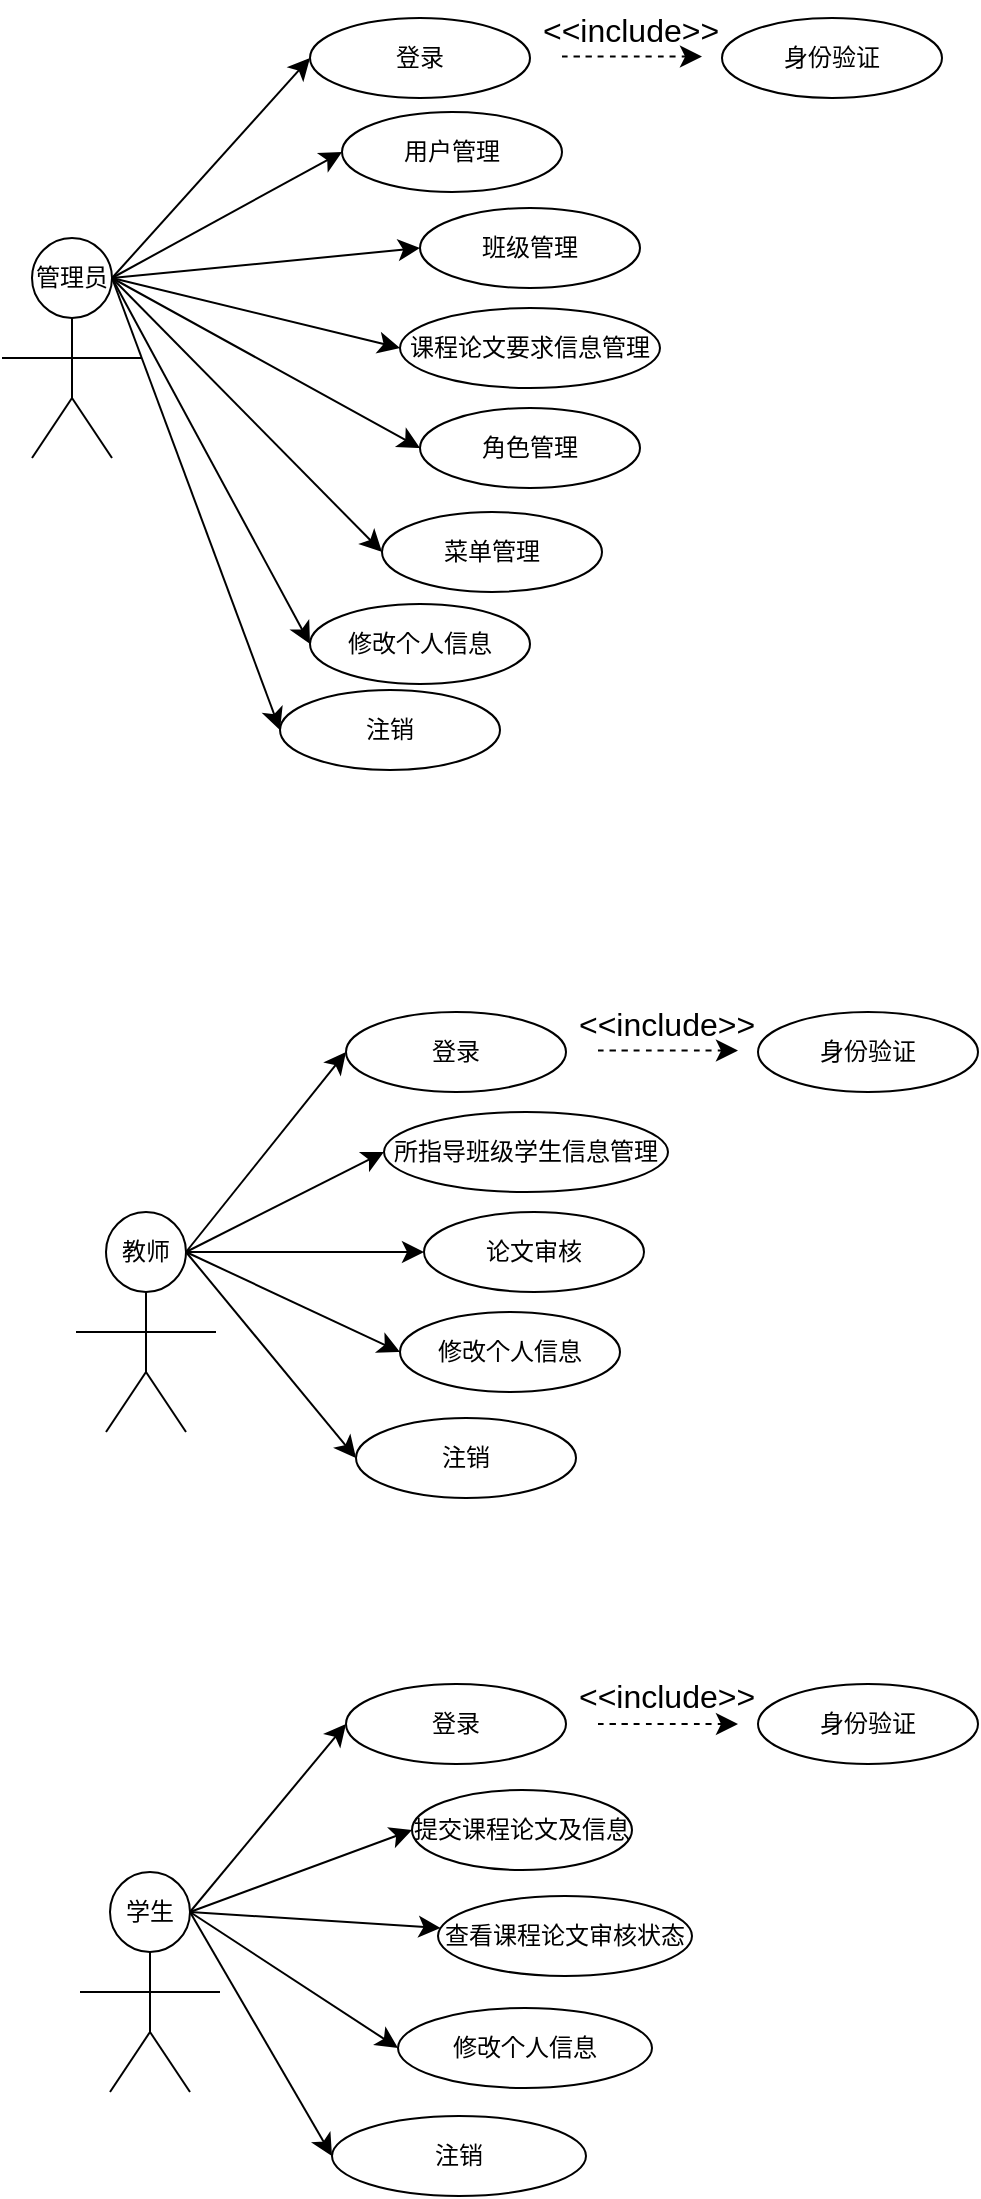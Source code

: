 <mxfile version="24.2.7" type="github">
  <diagram name="第 1 页" id="UQFz4RQ5BdOQuQtkXWNA">
    <mxGraphModel dx="2054" dy="1144" grid="1" gridSize="10" guides="0" tooltips="1" connect="1" arrows="1" fold="1" page="1" pageScale="1" pageWidth="827" pageHeight="1169" math="0" shadow="0">
      <root>
        <mxCell id="0" />
        <mxCell id="1" parent="0" />
        <mxCell id="vQjdyIGuHmJ7jAZlMQCY-8" value="" style="group" vertex="1" connectable="0" parent="1">
          <mxGeometry x="113" y="302" width="70" height="110" as="geometry" />
        </mxCell>
        <mxCell id="vQjdyIGuHmJ7jAZlMQCY-1" value="管理员" style="ellipse;whiteSpace=wrap;html=1;aspect=fixed;" vertex="1" parent="vQjdyIGuHmJ7jAZlMQCY-8">
          <mxGeometry x="15" width="40" height="40" as="geometry" />
        </mxCell>
        <mxCell id="vQjdyIGuHmJ7jAZlMQCY-2" value="" style="endArrow=none;html=1;rounded=0;fontSize=12;startSize=8;endSize=8;curved=1;" edge="1" parent="vQjdyIGuHmJ7jAZlMQCY-8">
          <mxGeometry width="50" height="50" relative="1" as="geometry">
            <mxPoint y="60" as="sourcePoint" />
            <mxPoint x="70" y="60" as="targetPoint" />
          </mxGeometry>
        </mxCell>
        <mxCell id="vQjdyIGuHmJ7jAZlMQCY-5" value="" style="endArrow=none;html=1;rounded=0;fontSize=12;startSize=8;endSize=8;curved=1;entryX=0.5;entryY=1;entryDx=0;entryDy=0;" edge="1" parent="vQjdyIGuHmJ7jAZlMQCY-8" target="vQjdyIGuHmJ7jAZlMQCY-1">
          <mxGeometry width="50" height="50" relative="1" as="geometry">
            <mxPoint x="35" y="80" as="sourcePoint" />
            <mxPoint x="85" y="70" as="targetPoint" />
          </mxGeometry>
        </mxCell>
        <mxCell id="vQjdyIGuHmJ7jAZlMQCY-6" value="" style="endArrow=none;html=1;rounded=0;fontSize=12;startSize=8;endSize=8;curved=1;" edge="1" parent="vQjdyIGuHmJ7jAZlMQCY-8">
          <mxGeometry width="50" height="50" relative="1" as="geometry">
            <mxPoint x="15" y="110" as="sourcePoint" />
            <mxPoint x="35" y="80" as="targetPoint" />
          </mxGeometry>
        </mxCell>
        <mxCell id="vQjdyIGuHmJ7jAZlMQCY-7" value="" style="endArrow=none;html=1;rounded=0;fontSize=12;startSize=8;endSize=8;curved=1;" edge="1" parent="vQjdyIGuHmJ7jAZlMQCY-8">
          <mxGeometry width="50" height="50" relative="1" as="geometry">
            <mxPoint x="55" y="110" as="sourcePoint" />
            <mxPoint x="35" y="80" as="targetPoint" />
          </mxGeometry>
        </mxCell>
        <mxCell id="vQjdyIGuHmJ7jAZlMQCY-9" value="" style="group" vertex="1" connectable="0" parent="1">
          <mxGeometry x="150" y="789" width="70" height="110" as="geometry" />
        </mxCell>
        <mxCell id="vQjdyIGuHmJ7jAZlMQCY-10" value="教师" style="ellipse;whiteSpace=wrap;html=1;aspect=fixed;" vertex="1" parent="vQjdyIGuHmJ7jAZlMQCY-9">
          <mxGeometry x="15" width="40" height="40" as="geometry" />
        </mxCell>
        <mxCell id="vQjdyIGuHmJ7jAZlMQCY-11" value="" style="endArrow=none;html=1;rounded=0;fontSize=12;startSize=8;endSize=8;curved=1;" edge="1" parent="vQjdyIGuHmJ7jAZlMQCY-9">
          <mxGeometry width="50" height="50" relative="1" as="geometry">
            <mxPoint y="60" as="sourcePoint" />
            <mxPoint x="70" y="60" as="targetPoint" />
          </mxGeometry>
        </mxCell>
        <mxCell id="vQjdyIGuHmJ7jAZlMQCY-12" value="" style="endArrow=none;html=1;rounded=0;fontSize=12;startSize=8;endSize=8;curved=1;entryX=0.5;entryY=1;entryDx=0;entryDy=0;" edge="1" parent="vQjdyIGuHmJ7jAZlMQCY-9" target="vQjdyIGuHmJ7jAZlMQCY-10">
          <mxGeometry width="50" height="50" relative="1" as="geometry">
            <mxPoint x="35" y="80" as="sourcePoint" />
            <mxPoint x="85" y="70" as="targetPoint" />
          </mxGeometry>
        </mxCell>
        <mxCell id="vQjdyIGuHmJ7jAZlMQCY-13" value="" style="endArrow=none;html=1;rounded=0;fontSize=12;startSize=8;endSize=8;curved=1;" edge="1" parent="vQjdyIGuHmJ7jAZlMQCY-9">
          <mxGeometry width="50" height="50" relative="1" as="geometry">
            <mxPoint x="15" y="110" as="sourcePoint" />
            <mxPoint x="35" y="80" as="targetPoint" />
          </mxGeometry>
        </mxCell>
        <mxCell id="vQjdyIGuHmJ7jAZlMQCY-14" value="" style="endArrow=none;html=1;rounded=0;fontSize=12;startSize=8;endSize=8;curved=1;" edge="1" parent="vQjdyIGuHmJ7jAZlMQCY-9">
          <mxGeometry width="50" height="50" relative="1" as="geometry">
            <mxPoint x="55" y="110" as="sourcePoint" />
            <mxPoint x="35" y="80" as="targetPoint" />
          </mxGeometry>
        </mxCell>
        <mxCell id="vQjdyIGuHmJ7jAZlMQCY-21" value="" style="group" vertex="1" connectable="0" parent="1">
          <mxGeometry x="152" y="1119" width="70" height="110" as="geometry" />
        </mxCell>
        <mxCell id="vQjdyIGuHmJ7jAZlMQCY-22" value="学生" style="ellipse;whiteSpace=wrap;html=1;aspect=fixed;" vertex="1" parent="vQjdyIGuHmJ7jAZlMQCY-21">
          <mxGeometry x="15" width="40" height="40" as="geometry" />
        </mxCell>
        <mxCell id="vQjdyIGuHmJ7jAZlMQCY-23" value="" style="endArrow=none;html=1;rounded=0;fontSize=12;startSize=8;endSize=8;curved=1;" edge="1" parent="vQjdyIGuHmJ7jAZlMQCY-21">
          <mxGeometry width="50" height="50" relative="1" as="geometry">
            <mxPoint y="60" as="sourcePoint" />
            <mxPoint x="70" y="60" as="targetPoint" />
          </mxGeometry>
        </mxCell>
        <mxCell id="vQjdyIGuHmJ7jAZlMQCY-24" value="" style="endArrow=none;html=1;rounded=0;fontSize=12;startSize=8;endSize=8;curved=1;entryX=0.5;entryY=1;entryDx=0;entryDy=0;" edge="1" parent="vQjdyIGuHmJ7jAZlMQCY-21" target="vQjdyIGuHmJ7jAZlMQCY-22">
          <mxGeometry width="50" height="50" relative="1" as="geometry">
            <mxPoint x="35" y="80" as="sourcePoint" />
            <mxPoint x="85" y="70" as="targetPoint" />
          </mxGeometry>
        </mxCell>
        <mxCell id="vQjdyIGuHmJ7jAZlMQCY-25" value="" style="endArrow=none;html=1;rounded=0;fontSize=12;startSize=8;endSize=8;curved=1;" edge="1" parent="vQjdyIGuHmJ7jAZlMQCY-21">
          <mxGeometry width="50" height="50" relative="1" as="geometry">
            <mxPoint x="15" y="110" as="sourcePoint" />
            <mxPoint x="35" y="80" as="targetPoint" />
          </mxGeometry>
        </mxCell>
        <mxCell id="vQjdyIGuHmJ7jAZlMQCY-26" value="" style="endArrow=none;html=1;rounded=0;fontSize=12;startSize=8;endSize=8;curved=1;" edge="1" parent="vQjdyIGuHmJ7jAZlMQCY-21">
          <mxGeometry width="50" height="50" relative="1" as="geometry">
            <mxPoint x="55" y="110" as="sourcePoint" />
            <mxPoint x="35" y="80" as="targetPoint" />
          </mxGeometry>
        </mxCell>
        <mxCell id="vQjdyIGuHmJ7jAZlMQCY-28" value="用户管理" style="ellipse;whiteSpace=wrap;html=1;" vertex="1" parent="1">
          <mxGeometry x="283" y="239" width="110" height="40" as="geometry" />
        </mxCell>
        <mxCell id="vQjdyIGuHmJ7jAZlMQCY-29" style="edgeStyle=none;curved=1;rounded=0;orthogonalLoop=1;jettySize=auto;html=1;exitX=1;exitY=0.5;exitDx=0;exitDy=0;entryX=0;entryY=0.5;entryDx=0;entryDy=0;fontSize=12;startSize=8;endSize=8;" edge="1" parent="1" source="vQjdyIGuHmJ7jAZlMQCY-1" target="vQjdyIGuHmJ7jAZlMQCY-28">
          <mxGeometry relative="1" as="geometry" />
        </mxCell>
        <mxCell id="vQjdyIGuHmJ7jAZlMQCY-31" value="班级管理" style="ellipse;whiteSpace=wrap;html=1;" vertex="1" parent="1">
          <mxGeometry x="322" y="287" width="110" height="40" as="geometry" />
        </mxCell>
        <mxCell id="vQjdyIGuHmJ7jAZlMQCY-30" style="edgeStyle=none;curved=1;rounded=0;orthogonalLoop=1;jettySize=auto;html=1;exitX=1;exitY=0.5;exitDx=0;exitDy=0;fontSize=12;startSize=8;endSize=8;entryX=0;entryY=0.5;entryDx=0;entryDy=0;" edge="1" parent="1" source="vQjdyIGuHmJ7jAZlMQCY-1" target="vQjdyIGuHmJ7jAZlMQCY-31">
          <mxGeometry relative="1" as="geometry">
            <mxPoint x="278" y="322.0" as="targetPoint" />
          </mxGeometry>
        </mxCell>
        <mxCell id="vQjdyIGuHmJ7jAZlMQCY-32" value="课程论文要求信息管理" style="ellipse;whiteSpace=wrap;html=1;" vertex="1" parent="1">
          <mxGeometry x="312" y="337" width="130" height="40" as="geometry" />
        </mxCell>
        <mxCell id="vQjdyIGuHmJ7jAZlMQCY-33" style="edgeStyle=none;curved=1;rounded=0;orthogonalLoop=1;jettySize=auto;html=1;exitX=1;exitY=0.5;exitDx=0;exitDy=0;entryX=0;entryY=0.5;entryDx=0;entryDy=0;fontSize=12;startSize=8;endSize=8;" edge="1" parent="1" source="vQjdyIGuHmJ7jAZlMQCY-1" target="vQjdyIGuHmJ7jAZlMQCY-32">
          <mxGeometry relative="1" as="geometry" />
        </mxCell>
        <mxCell id="vQjdyIGuHmJ7jAZlMQCY-34" value="角色管理" style="ellipse;whiteSpace=wrap;html=1;" vertex="1" parent="1">
          <mxGeometry x="322" y="387" width="110" height="40" as="geometry" />
        </mxCell>
        <mxCell id="vQjdyIGuHmJ7jAZlMQCY-35" style="edgeStyle=none;curved=1;rounded=0;orthogonalLoop=1;jettySize=auto;html=1;exitX=1;exitY=0.5;exitDx=0;exitDy=0;entryX=0;entryY=0.5;entryDx=0;entryDy=0;fontSize=12;startSize=8;endSize=8;" edge="1" parent="1" source="vQjdyIGuHmJ7jAZlMQCY-1" target="vQjdyIGuHmJ7jAZlMQCY-34">
          <mxGeometry relative="1" as="geometry" />
        </mxCell>
        <mxCell id="vQjdyIGuHmJ7jAZlMQCY-36" value="菜单管理" style="ellipse;whiteSpace=wrap;html=1;" vertex="1" parent="1">
          <mxGeometry x="303" y="439" width="110" height="40" as="geometry" />
        </mxCell>
        <mxCell id="vQjdyIGuHmJ7jAZlMQCY-37" style="edgeStyle=none;curved=1;rounded=0;orthogonalLoop=1;jettySize=auto;html=1;exitX=1;exitY=0.5;exitDx=0;exitDy=0;entryX=0;entryY=0.5;entryDx=0;entryDy=0;fontSize=12;startSize=8;endSize=8;" edge="1" parent="1" source="vQjdyIGuHmJ7jAZlMQCY-1" target="vQjdyIGuHmJ7jAZlMQCY-36">
          <mxGeometry relative="1" as="geometry" />
        </mxCell>
        <mxCell id="vQjdyIGuHmJ7jAZlMQCY-38" value="登录" style="ellipse;whiteSpace=wrap;html=1;" vertex="1" parent="1">
          <mxGeometry x="267" y="192" width="110" height="40" as="geometry" />
        </mxCell>
        <mxCell id="vQjdyIGuHmJ7jAZlMQCY-40" style="edgeStyle=none;curved=1;rounded=0;orthogonalLoop=1;jettySize=auto;html=1;exitX=1;exitY=0.5;exitDx=0;exitDy=0;entryX=0;entryY=0.5;entryDx=0;entryDy=0;fontSize=12;startSize=8;endSize=8;" edge="1" parent="1" source="vQjdyIGuHmJ7jAZlMQCY-1" target="vQjdyIGuHmJ7jAZlMQCY-38">
          <mxGeometry relative="1" as="geometry" />
        </mxCell>
        <mxCell id="vQjdyIGuHmJ7jAZlMQCY-43" value="" style="endArrow=classic;html=1;rounded=0;fontSize=12;startSize=8;endSize=8;curved=1;dashed=1;" edge="1" parent="1">
          <mxGeometry width="50" height="50" relative="1" as="geometry">
            <mxPoint x="393" y="211.29" as="sourcePoint" />
            <mxPoint x="463" y="211.29" as="targetPoint" />
          </mxGeometry>
        </mxCell>
        <mxCell id="vQjdyIGuHmJ7jAZlMQCY-44" value="身份验证" style="ellipse;whiteSpace=wrap;html=1;" vertex="1" parent="1">
          <mxGeometry x="473" y="192" width="110" height="40" as="geometry" />
        </mxCell>
        <mxCell id="vQjdyIGuHmJ7jAZlMQCY-45" value="&amp;lt;&amp;lt;include&amp;gt;&amp;gt;" style="text;html=1;align=center;verticalAlign=middle;resizable=0;points=[];autosize=1;strokeColor=none;fillColor=none;fontSize=16;" vertex="1" parent="1">
          <mxGeometry x="372" y="183" width="110" height="30" as="geometry" />
        </mxCell>
        <mxCell id="vQjdyIGuHmJ7jAZlMQCY-46" value="修改个人信息" style="ellipse;whiteSpace=wrap;html=1;" vertex="1" parent="1">
          <mxGeometry x="267" y="485" width="110" height="40" as="geometry" />
        </mxCell>
        <mxCell id="vQjdyIGuHmJ7jAZlMQCY-47" style="edgeStyle=none;curved=1;rounded=0;orthogonalLoop=1;jettySize=auto;html=1;exitX=1;exitY=0.5;exitDx=0;exitDy=0;entryX=0;entryY=0.5;entryDx=0;entryDy=0;fontSize=12;startSize=8;endSize=8;" edge="1" parent="1" source="vQjdyIGuHmJ7jAZlMQCY-1" target="vQjdyIGuHmJ7jAZlMQCY-46">
          <mxGeometry relative="1" as="geometry" />
        </mxCell>
        <mxCell id="vQjdyIGuHmJ7jAZlMQCY-48" value="登录" style="ellipse;whiteSpace=wrap;html=1;" vertex="1" parent="1">
          <mxGeometry x="285" y="689" width="110" height="40" as="geometry" />
        </mxCell>
        <mxCell id="vQjdyIGuHmJ7jAZlMQCY-49" value="" style="endArrow=classic;html=1;rounded=0;fontSize=12;startSize=8;endSize=8;curved=1;dashed=1;" edge="1" parent="1">
          <mxGeometry width="50" height="50" relative="1" as="geometry">
            <mxPoint x="411" y="708.29" as="sourcePoint" />
            <mxPoint x="481" y="708.29" as="targetPoint" />
          </mxGeometry>
        </mxCell>
        <mxCell id="vQjdyIGuHmJ7jAZlMQCY-50" value="身份验证" style="ellipse;whiteSpace=wrap;html=1;" vertex="1" parent="1">
          <mxGeometry x="491" y="689" width="110" height="40" as="geometry" />
        </mxCell>
        <mxCell id="vQjdyIGuHmJ7jAZlMQCY-51" value="&amp;lt;&amp;lt;include&amp;gt;&amp;gt;" style="text;html=1;align=center;verticalAlign=middle;resizable=0;points=[];autosize=1;strokeColor=none;fillColor=none;fontSize=16;" vertex="1" parent="1">
          <mxGeometry x="390" y="680" width="110" height="30" as="geometry" />
        </mxCell>
        <mxCell id="vQjdyIGuHmJ7jAZlMQCY-52" style="edgeStyle=none;curved=1;rounded=0;orthogonalLoop=1;jettySize=auto;html=1;exitX=1;exitY=0.5;exitDx=0;exitDy=0;entryX=0;entryY=0.5;entryDx=0;entryDy=0;fontSize=12;startSize=8;endSize=8;" edge="1" parent="1" source="vQjdyIGuHmJ7jAZlMQCY-10" target="vQjdyIGuHmJ7jAZlMQCY-48">
          <mxGeometry relative="1" as="geometry" />
        </mxCell>
        <mxCell id="vQjdyIGuHmJ7jAZlMQCY-53" value="所指导班级学生信息管理" style="ellipse;whiteSpace=wrap;html=1;" vertex="1" parent="1">
          <mxGeometry x="304" y="739" width="142" height="40" as="geometry" />
        </mxCell>
        <mxCell id="vQjdyIGuHmJ7jAZlMQCY-54" style="edgeStyle=none;curved=1;rounded=0;orthogonalLoop=1;jettySize=auto;html=1;exitX=1;exitY=0.5;exitDx=0;exitDy=0;entryX=0;entryY=0.5;entryDx=0;entryDy=0;fontSize=12;startSize=8;endSize=8;" edge="1" parent="1" source="vQjdyIGuHmJ7jAZlMQCY-10" target="vQjdyIGuHmJ7jAZlMQCY-53">
          <mxGeometry relative="1" as="geometry" />
        </mxCell>
        <mxCell id="vQjdyIGuHmJ7jAZlMQCY-55" value="论文审核" style="ellipse;whiteSpace=wrap;html=1;" vertex="1" parent="1">
          <mxGeometry x="324" y="789" width="110" height="40" as="geometry" />
        </mxCell>
        <mxCell id="vQjdyIGuHmJ7jAZlMQCY-56" style="edgeStyle=none;curved=1;rounded=0;orthogonalLoop=1;jettySize=auto;html=1;exitX=1;exitY=0.5;exitDx=0;exitDy=0;entryX=0;entryY=0.5;entryDx=0;entryDy=0;fontSize=12;startSize=8;endSize=8;" edge="1" parent="1" source="vQjdyIGuHmJ7jAZlMQCY-10" target="vQjdyIGuHmJ7jAZlMQCY-55">
          <mxGeometry relative="1" as="geometry" />
        </mxCell>
        <mxCell id="vQjdyIGuHmJ7jAZlMQCY-57" value="修改个人信息" style="ellipse;whiteSpace=wrap;html=1;" vertex="1" parent="1">
          <mxGeometry x="312" y="839" width="110" height="40" as="geometry" />
        </mxCell>
        <mxCell id="vQjdyIGuHmJ7jAZlMQCY-58" style="edgeStyle=none;curved=1;rounded=0;orthogonalLoop=1;jettySize=auto;html=1;exitX=1;exitY=0.5;exitDx=0;exitDy=0;entryX=0;entryY=0.5;entryDx=0;entryDy=0;fontSize=12;startSize=8;endSize=8;" edge="1" parent="1" source="vQjdyIGuHmJ7jAZlMQCY-10" target="vQjdyIGuHmJ7jAZlMQCY-57">
          <mxGeometry relative="1" as="geometry" />
        </mxCell>
        <mxCell id="vQjdyIGuHmJ7jAZlMQCY-59" value="注销" style="ellipse;whiteSpace=wrap;html=1;" vertex="1" parent="1">
          <mxGeometry x="252" y="528" width="110" height="40" as="geometry" />
        </mxCell>
        <mxCell id="vQjdyIGuHmJ7jAZlMQCY-60" style="edgeStyle=none;curved=1;rounded=0;orthogonalLoop=1;jettySize=auto;html=1;exitX=1;exitY=0.5;exitDx=0;exitDy=0;entryX=0;entryY=0.5;entryDx=0;entryDy=0;fontSize=12;startSize=8;endSize=8;" edge="1" parent="1" source="vQjdyIGuHmJ7jAZlMQCY-1" target="vQjdyIGuHmJ7jAZlMQCY-59">
          <mxGeometry relative="1" as="geometry" />
        </mxCell>
        <mxCell id="vQjdyIGuHmJ7jAZlMQCY-61" value="注销" style="ellipse;whiteSpace=wrap;html=1;" vertex="1" parent="1">
          <mxGeometry x="290" y="892" width="110" height="40" as="geometry" />
        </mxCell>
        <mxCell id="vQjdyIGuHmJ7jAZlMQCY-62" style="edgeStyle=none;curved=1;rounded=0;orthogonalLoop=1;jettySize=auto;html=1;exitX=1;exitY=0.5;exitDx=0;exitDy=0;entryX=0;entryY=0.5;entryDx=0;entryDy=0;fontSize=12;startSize=8;endSize=8;" edge="1" parent="1" source="vQjdyIGuHmJ7jAZlMQCY-10" target="vQjdyIGuHmJ7jAZlMQCY-61">
          <mxGeometry relative="1" as="geometry" />
        </mxCell>
        <mxCell id="vQjdyIGuHmJ7jAZlMQCY-63" value="登录" style="ellipse;whiteSpace=wrap;html=1;" vertex="1" parent="1">
          <mxGeometry x="285" y="1025" width="110" height="40" as="geometry" />
        </mxCell>
        <mxCell id="vQjdyIGuHmJ7jAZlMQCY-64" value="身份验证" style="ellipse;whiteSpace=wrap;html=1;" vertex="1" parent="1">
          <mxGeometry x="491" y="1025" width="110" height="40" as="geometry" />
        </mxCell>
        <mxCell id="vQjdyIGuHmJ7jAZlMQCY-65" value="&amp;lt;&amp;lt;include&amp;gt;&amp;gt;" style="text;html=1;align=center;verticalAlign=middle;resizable=0;points=[];autosize=1;strokeColor=none;fillColor=none;fontSize=16;" vertex="1" parent="1">
          <mxGeometry x="390" y="1016" width="110" height="30" as="geometry" />
        </mxCell>
        <mxCell id="vQjdyIGuHmJ7jAZlMQCY-66" style="edgeStyle=none;curved=1;rounded=0;orthogonalLoop=1;jettySize=auto;html=1;exitX=1;exitY=0.5;exitDx=0;exitDy=0;entryX=0;entryY=0.5;entryDx=0;entryDy=0;fontSize=12;startSize=8;endSize=8;" edge="1" parent="1" source="vQjdyIGuHmJ7jAZlMQCY-22" target="vQjdyIGuHmJ7jAZlMQCY-63">
          <mxGeometry relative="1" as="geometry" />
        </mxCell>
        <mxCell id="vQjdyIGuHmJ7jAZlMQCY-67" value="提交课程论文及信息" style="ellipse;whiteSpace=wrap;html=1;" vertex="1" parent="1">
          <mxGeometry x="318" y="1078" width="110" height="40" as="geometry" />
        </mxCell>
        <mxCell id="vQjdyIGuHmJ7jAZlMQCY-68" value="查看课程论文审核状态" style="ellipse;whiteSpace=wrap;html=1;" vertex="1" parent="1">
          <mxGeometry x="331" y="1131" width="127" height="40" as="geometry" />
        </mxCell>
        <mxCell id="vQjdyIGuHmJ7jAZlMQCY-69" style="edgeStyle=none;curved=1;rounded=0;orthogonalLoop=1;jettySize=auto;html=1;exitX=0.5;exitY=1;exitDx=0;exitDy=0;fontSize=12;startSize=8;endSize=8;" edge="1" parent="1" source="vQjdyIGuHmJ7jAZlMQCY-68" target="vQjdyIGuHmJ7jAZlMQCY-68">
          <mxGeometry relative="1" as="geometry" />
        </mxCell>
        <mxCell id="vQjdyIGuHmJ7jAZlMQCY-70" style="edgeStyle=none;curved=1;rounded=0;orthogonalLoop=1;jettySize=auto;html=1;exitX=1;exitY=0.5;exitDx=0;exitDy=0;entryX=0;entryY=0.5;entryDx=0;entryDy=0;fontSize=12;startSize=8;endSize=8;" edge="1" parent="1" source="vQjdyIGuHmJ7jAZlMQCY-22" target="vQjdyIGuHmJ7jAZlMQCY-67">
          <mxGeometry relative="1" as="geometry" />
        </mxCell>
        <mxCell id="vQjdyIGuHmJ7jAZlMQCY-71" style="edgeStyle=none;curved=1;rounded=0;orthogonalLoop=1;jettySize=auto;html=1;exitX=1;exitY=0.5;exitDx=0;exitDy=0;fontSize=12;startSize=8;endSize=8;" edge="1" parent="1" source="vQjdyIGuHmJ7jAZlMQCY-22" target="vQjdyIGuHmJ7jAZlMQCY-68">
          <mxGeometry relative="1" as="geometry" />
        </mxCell>
        <mxCell id="vQjdyIGuHmJ7jAZlMQCY-72" value="修改个人信息" style="ellipse;whiteSpace=wrap;html=1;" vertex="1" parent="1">
          <mxGeometry x="311" y="1187" width="127" height="40" as="geometry" />
        </mxCell>
        <mxCell id="vQjdyIGuHmJ7jAZlMQCY-73" style="edgeStyle=none;curved=1;rounded=0;orthogonalLoop=1;jettySize=auto;html=1;exitX=1;exitY=0.5;exitDx=0;exitDy=0;entryX=0;entryY=0.5;entryDx=0;entryDy=0;fontSize=12;startSize=8;endSize=8;" edge="1" parent="1" source="vQjdyIGuHmJ7jAZlMQCY-22" target="vQjdyIGuHmJ7jAZlMQCY-72">
          <mxGeometry relative="1" as="geometry" />
        </mxCell>
        <mxCell id="vQjdyIGuHmJ7jAZlMQCY-74" value="注销" style="ellipse;whiteSpace=wrap;html=1;" vertex="1" parent="1">
          <mxGeometry x="278" y="1241" width="127" height="40" as="geometry" />
        </mxCell>
        <mxCell id="vQjdyIGuHmJ7jAZlMQCY-75" style="edgeStyle=none;curved=1;rounded=0;orthogonalLoop=1;jettySize=auto;html=1;exitX=1;exitY=0.5;exitDx=0;exitDy=0;entryX=0;entryY=0.5;entryDx=0;entryDy=0;fontSize=12;startSize=8;endSize=8;" edge="1" parent="1" source="vQjdyIGuHmJ7jAZlMQCY-22" target="vQjdyIGuHmJ7jAZlMQCY-74">
          <mxGeometry relative="1" as="geometry" />
        </mxCell>
        <mxCell id="vQjdyIGuHmJ7jAZlMQCY-76" value="" style="endArrow=classic;html=1;rounded=0;fontSize=12;startSize=8;endSize=8;curved=1;dashed=1;" edge="1" parent="1">
          <mxGeometry width="50" height="50" relative="1" as="geometry">
            <mxPoint x="411" y="1045" as="sourcePoint" />
            <mxPoint x="481" y="1045" as="targetPoint" />
          </mxGeometry>
        </mxCell>
      </root>
    </mxGraphModel>
  </diagram>
</mxfile>

